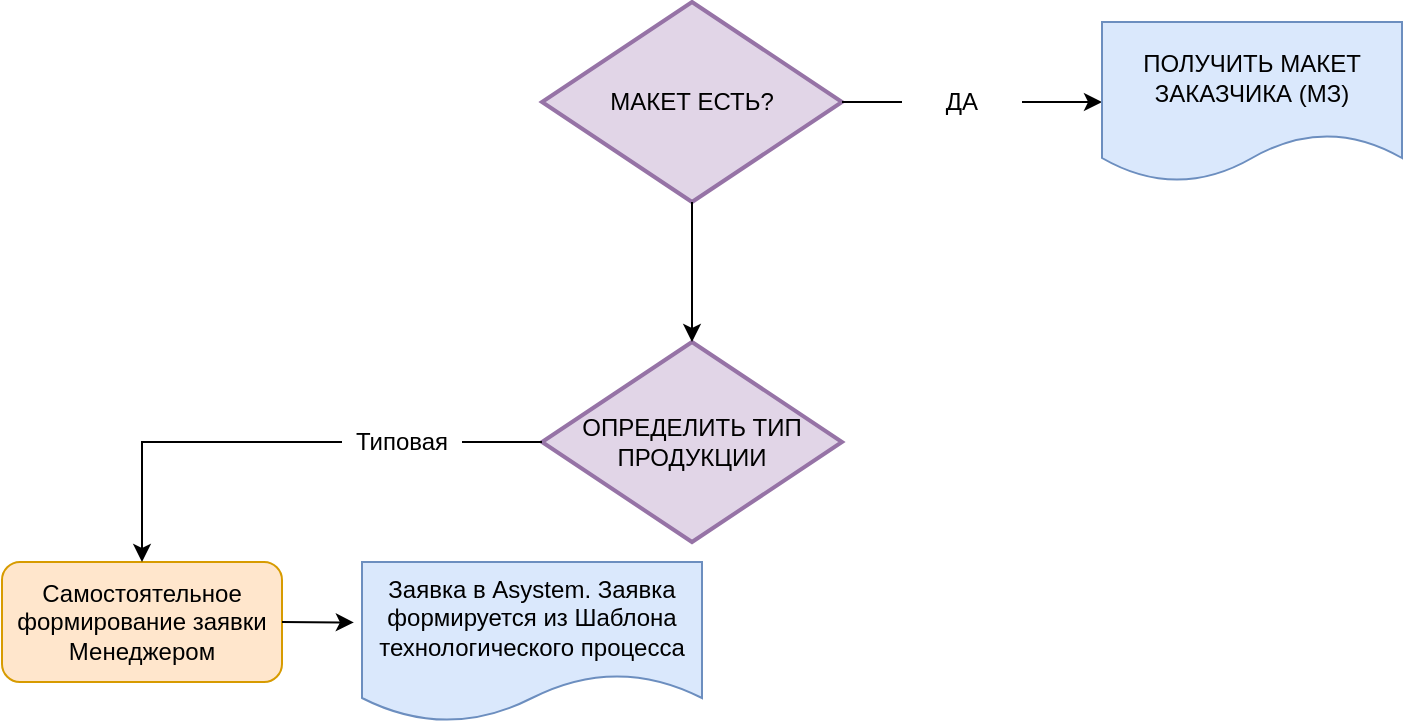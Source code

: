 <mxfile version="20.5.3" type="github">
  <diagram id="dB8TMNruD3Fy-GJrsDSB" name="Страница 1">
    <mxGraphModel dx="920" dy="868" grid="1" gridSize="10" guides="1" tooltips="1" connect="1" arrows="1" fold="1" page="1" pageScale="1" pageWidth="827" pageHeight="1169" math="0" shadow="0">
      <root>
        <mxCell id="0" />
        <mxCell id="1" parent="0" />
        <mxCell id="aPFewjXXcg2kjlntAhk0-1" value="МАКЕТ ЕСТЬ?" style="strokeWidth=2;html=1;shape=mxgraph.flowchart.decision;whiteSpace=wrap;fillColor=#e1d5e7;strokeColor=#9673a6;" parent="1" vertex="1">
          <mxGeometry x="280" y="70" width="150" height="100" as="geometry" />
        </mxCell>
        <mxCell id="aPFewjXXcg2kjlntAhk0-2" value="" style="endArrow=classic;html=1;rounded=0;exitX=1;exitY=0.5;exitDx=0;exitDy=0;exitPerimeter=0;entryX=0;entryY=0.5;entryDx=0;entryDy=0;startArrow=none;" parent="1" source="aPFewjXXcg2kjlntAhk0-4" target="aPFewjXXcg2kjlntAhk0-3" edge="1">
          <mxGeometry width="50" height="50" relative="1" as="geometry">
            <mxPoint x="380" y="410" as="sourcePoint" />
            <mxPoint x="480" y="120" as="targetPoint" />
          </mxGeometry>
        </mxCell>
        <mxCell id="aPFewjXXcg2kjlntAhk0-3" value="ПОЛУЧИТЬ МАКЕТ ЗАКАЗЧИКА (МЗ)" style="shape=document;whiteSpace=wrap;html=1;boundedLbl=1;fillColor=#dae8fc;strokeColor=#6c8ebf;" parent="1" vertex="1">
          <mxGeometry x="560" y="80" width="150" height="80" as="geometry" />
        </mxCell>
        <mxCell id="aPFewjXXcg2kjlntAhk0-4" value="ДА" style="text;html=1;strokeColor=none;fillColor=none;align=center;verticalAlign=middle;whiteSpace=wrap;rounded=0;" parent="1" vertex="1">
          <mxGeometry x="460" y="105" width="60" height="30" as="geometry" />
        </mxCell>
        <mxCell id="aPFewjXXcg2kjlntAhk0-5" value="" style="endArrow=none;html=1;rounded=0;exitX=1;exitY=0.5;exitDx=0;exitDy=0;exitPerimeter=0;entryX=0;entryY=0.5;entryDx=0;entryDy=0;" parent="1" source="aPFewjXXcg2kjlntAhk0-1" target="aPFewjXXcg2kjlntAhk0-4" edge="1">
          <mxGeometry width="50" height="50" relative="1" as="geometry">
            <mxPoint x="430" y="120" as="sourcePoint" />
            <mxPoint x="560" y="120" as="targetPoint" />
          </mxGeometry>
        </mxCell>
        <mxCell id="aPFewjXXcg2kjlntAhk0-6" value="ОПРЕДЕЛИТЬ ТИП ПРОДУКЦИИ" style="strokeWidth=2;html=1;shape=mxgraph.flowchart.decision;whiteSpace=wrap;fillColor=#e1d5e7;strokeColor=#9673a6;" parent="1" vertex="1">
          <mxGeometry x="280" y="240" width="150" height="100" as="geometry" />
        </mxCell>
        <mxCell id="aPFewjXXcg2kjlntAhk0-10" value="" style="endArrow=classic;html=1;rounded=0;exitX=0.5;exitY=1;exitDx=0;exitDy=0;exitPerimeter=0;entryX=0.5;entryY=0;entryDx=0;entryDy=0;entryPerimeter=0;" parent="1" source="aPFewjXXcg2kjlntAhk0-1" target="aPFewjXXcg2kjlntAhk0-6" edge="1">
          <mxGeometry width="50" height="50" relative="1" as="geometry">
            <mxPoint x="380" y="400" as="sourcePoint" />
            <mxPoint x="430" y="350" as="targetPoint" />
          </mxGeometry>
        </mxCell>
        <mxCell id="BCxUqAkQcN2yg3ZMG6-M-1" value="Самостоятельное формирование заявки Менеджером" style="rounded=1;whiteSpace=wrap;html=1;fillColor=#ffe6cc;strokeColor=#d79b00;" vertex="1" parent="1">
          <mxGeometry x="10" y="350" width="140" height="60" as="geometry" />
        </mxCell>
        <mxCell id="BCxUqAkQcN2yg3ZMG6-M-2" value="" style="endArrow=classic;html=1;rounded=0;exitX=0;exitY=0.5;exitDx=0;exitDy=0;exitPerimeter=0;entryX=0.5;entryY=0;entryDx=0;entryDy=0;startArrow=none;" edge="1" parent="1" source="BCxUqAkQcN2yg3ZMG6-M-3" target="BCxUqAkQcN2yg3ZMG6-M-1">
          <mxGeometry width="50" height="50" relative="1" as="geometry">
            <mxPoint x="200" y="400" as="sourcePoint" />
            <mxPoint x="250" y="350" as="targetPoint" />
            <Array as="points">
              <mxPoint x="80" y="290" />
            </Array>
          </mxGeometry>
        </mxCell>
        <mxCell id="BCxUqAkQcN2yg3ZMG6-M-3" value="Типовая" style="text;html=1;strokeColor=none;fillColor=none;align=center;verticalAlign=middle;whiteSpace=wrap;rounded=0;" vertex="1" parent="1">
          <mxGeometry x="180" y="275" width="60" height="30" as="geometry" />
        </mxCell>
        <mxCell id="BCxUqAkQcN2yg3ZMG6-M-4" value="" style="endArrow=none;html=1;rounded=0;exitX=0;exitY=0.5;exitDx=0;exitDy=0;exitPerimeter=0;entryX=1;entryY=0.5;entryDx=0;entryDy=0;" edge="1" parent="1" source="aPFewjXXcg2kjlntAhk0-6" target="BCxUqAkQcN2yg3ZMG6-M-3">
          <mxGeometry width="50" height="50" relative="1" as="geometry">
            <mxPoint x="280" y="290" as="sourcePoint" />
            <mxPoint x="140" y="290" as="targetPoint" />
          </mxGeometry>
        </mxCell>
        <mxCell id="BCxUqAkQcN2yg3ZMG6-M-5" value="Заявка в Asystem. Заявка формируется из Шаблона технологического процесса" style="shape=document;whiteSpace=wrap;html=1;boundedLbl=1;fillColor=#dae8fc;strokeColor=#6c8ebf;" vertex="1" parent="1">
          <mxGeometry x="190" y="350" width="170" height="80" as="geometry" />
        </mxCell>
        <mxCell id="BCxUqAkQcN2yg3ZMG6-M-6" value="" style="endArrow=classic;html=1;rounded=0;exitX=1;exitY=0.5;exitDx=0;exitDy=0;entryX=-0.024;entryY=0.378;entryDx=0;entryDy=0;entryPerimeter=0;" edge="1" parent="1" source="BCxUqAkQcN2yg3ZMG6-M-1" target="BCxUqAkQcN2yg3ZMG6-M-5">
          <mxGeometry width="50" height="50" relative="1" as="geometry">
            <mxPoint x="200" y="380" as="sourcePoint" />
            <mxPoint x="120" y="480" as="targetPoint" />
          </mxGeometry>
        </mxCell>
      </root>
    </mxGraphModel>
  </diagram>
</mxfile>
